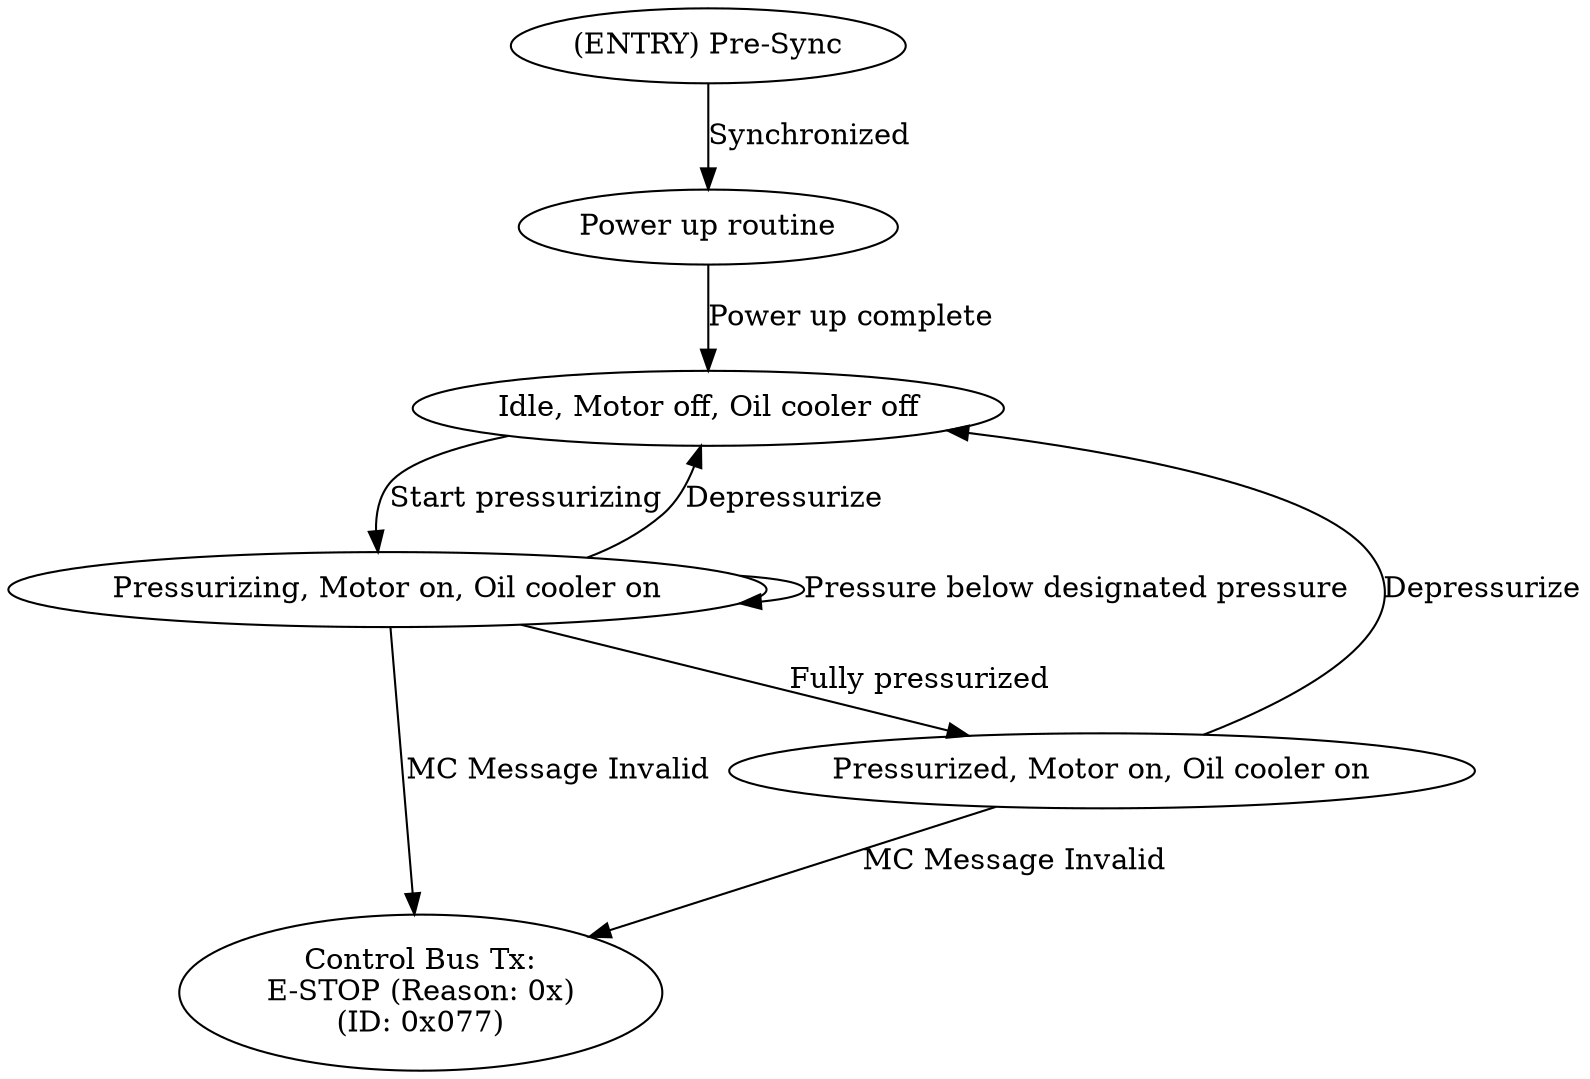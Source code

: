 digraph {
	S00 [label="(ENTRY) Pre-Sync"];
    	S01 [label="Power up routine"];
    	S02 [label="Pressurizing, Motor on, Oil cooler on"];
	S03 [label="Pressurized, Motor on, Oil cooler on"];
	S04 [label="Idle, Motor off, Oil cooler off"];
	S05 [label="Control Bus Tx:\nE-STOP (Reason: 0x)\n(ID: 0x077)"];

	S00 -> S01 [label="Synchronized"];
	S01 -> S04 [label="Power up complete"];
    	S03 -> S05 [label="MC Message Invalid"];
   	S02 -> S05 [label="MC Message Invalid"];
	S03 -> S04 [label="Depressurize"];
	S02 -> S03 [label="Fully pressurized"];
	S04 -> S02 [label="Start pressurizing"];
	S02 -> S02 [label="Pressure below designated pressure"];
	S02 -> S04 [label="Depressurize"];
}

